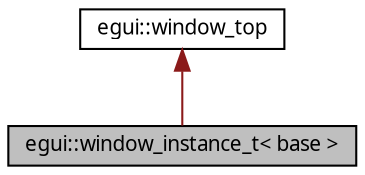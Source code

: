 digraph G
{
  edge [fontname="FreeSans.ttf",fontsize=10,labelfontname="FreeSans.ttf",labelfontsize=10];
  node [fontname="FreeSans.ttf",fontsize=10,shape=record];
  Node1 [label="egui::window_instance_t\< base \>",height=0.2,width=0.4,color="black", fillcolor="grey75", style="filled" fontcolor="black"];
  Node2 -> Node1 [dir=back,color="firebrick4",fontsize=10,style="solid",fontname="FreeSans.ttf"];
  Node2 [label="egui::window_top",height=0.2,width=0.4,color="black", fillcolor="white", style="filled",URL="$structegui_1_1window__top.html",tooltip="Base class for all win32gui (and your) window classes."];
}
